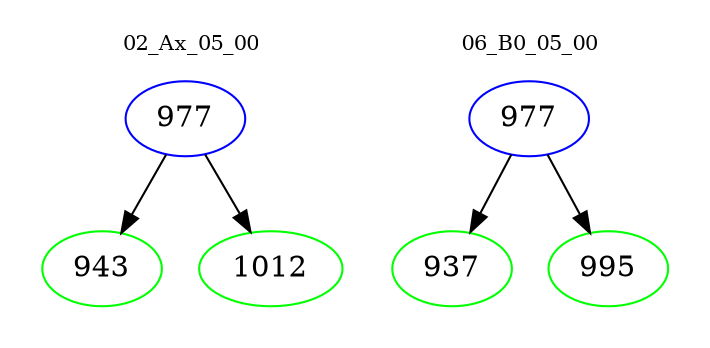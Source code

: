 digraph{
subgraph cluster_0 {
color = white
label = "02_Ax_05_00";
fontsize=10;
T0_977 [label="977", color="blue"]
T0_977 -> T0_943 [color="black"]
T0_943 [label="943", color="green"]
T0_977 -> T0_1012 [color="black"]
T0_1012 [label="1012", color="green"]
}
subgraph cluster_1 {
color = white
label = "06_B0_05_00";
fontsize=10;
T1_977 [label="977", color="blue"]
T1_977 -> T1_937 [color="black"]
T1_937 [label="937", color="green"]
T1_977 -> T1_995 [color="black"]
T1_995 [label="995", color="green"]
}
}
